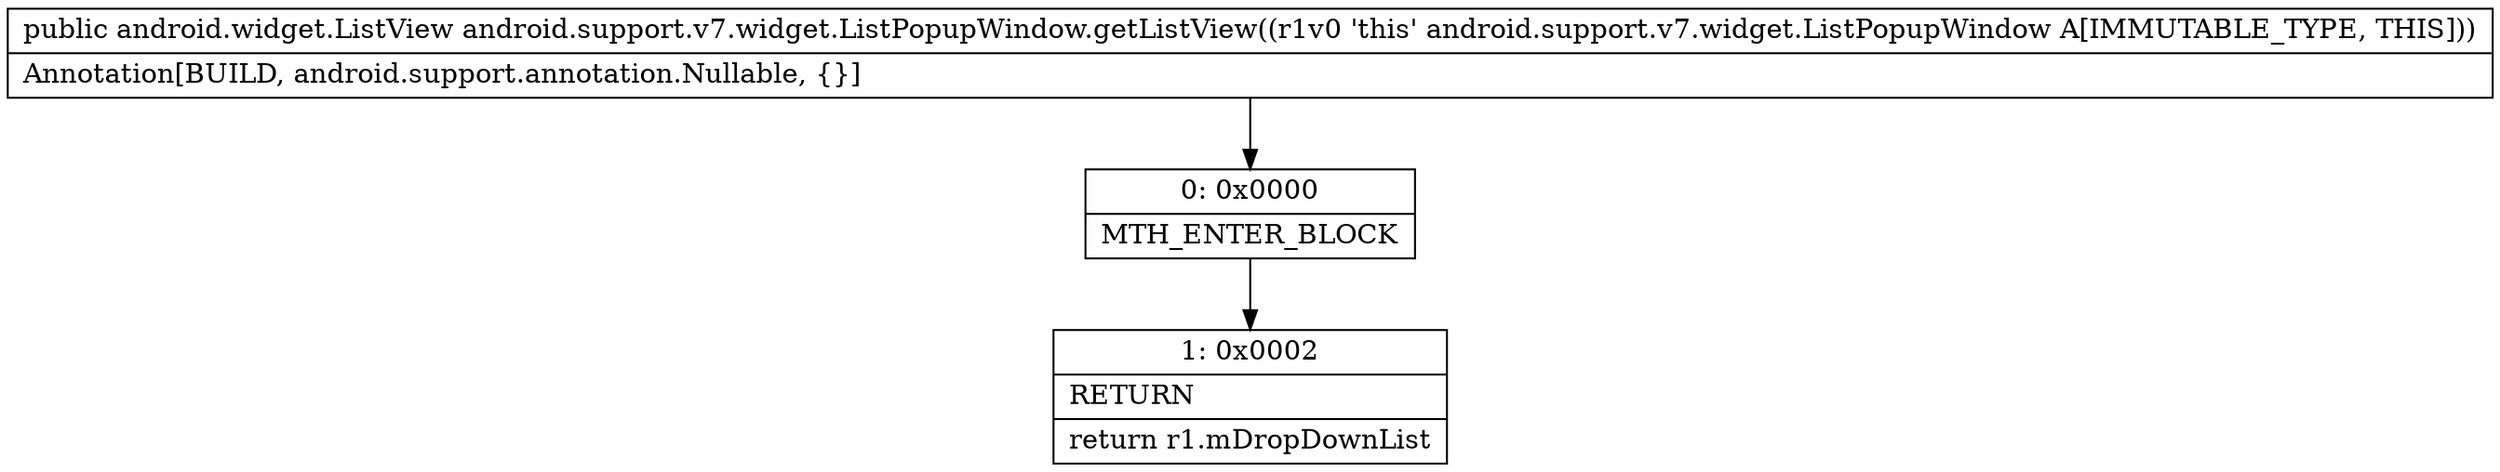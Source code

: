digraph "CFG forandroid.support.v7.widget.ListPopupWindow.getListView()Landroid\/widget\/ListView;" {
Node_0 [shape=record,label="{0\:\ 0x0000|MTH_ENTER_BLOCK\l}"];
Node_1 [shape=record,label="{1\:\ 0x0002|RETURN\l|return r1.mDropDownList\l}"];
MethodNode[shape=record,label="{public android.widget.ListView android.support.v7.widget.ListPopupWindow.getListView((r1v0 'this' android.support.v7.widget.ListPopupWindow A[IMMUTABLE_TYPE, THIS]))  | Annotation[BUILD, android.support.annotation.Nullable, \{\}]\l}"];
MethodNode -> Node_0;
Node_0 -> Node_1;
}

